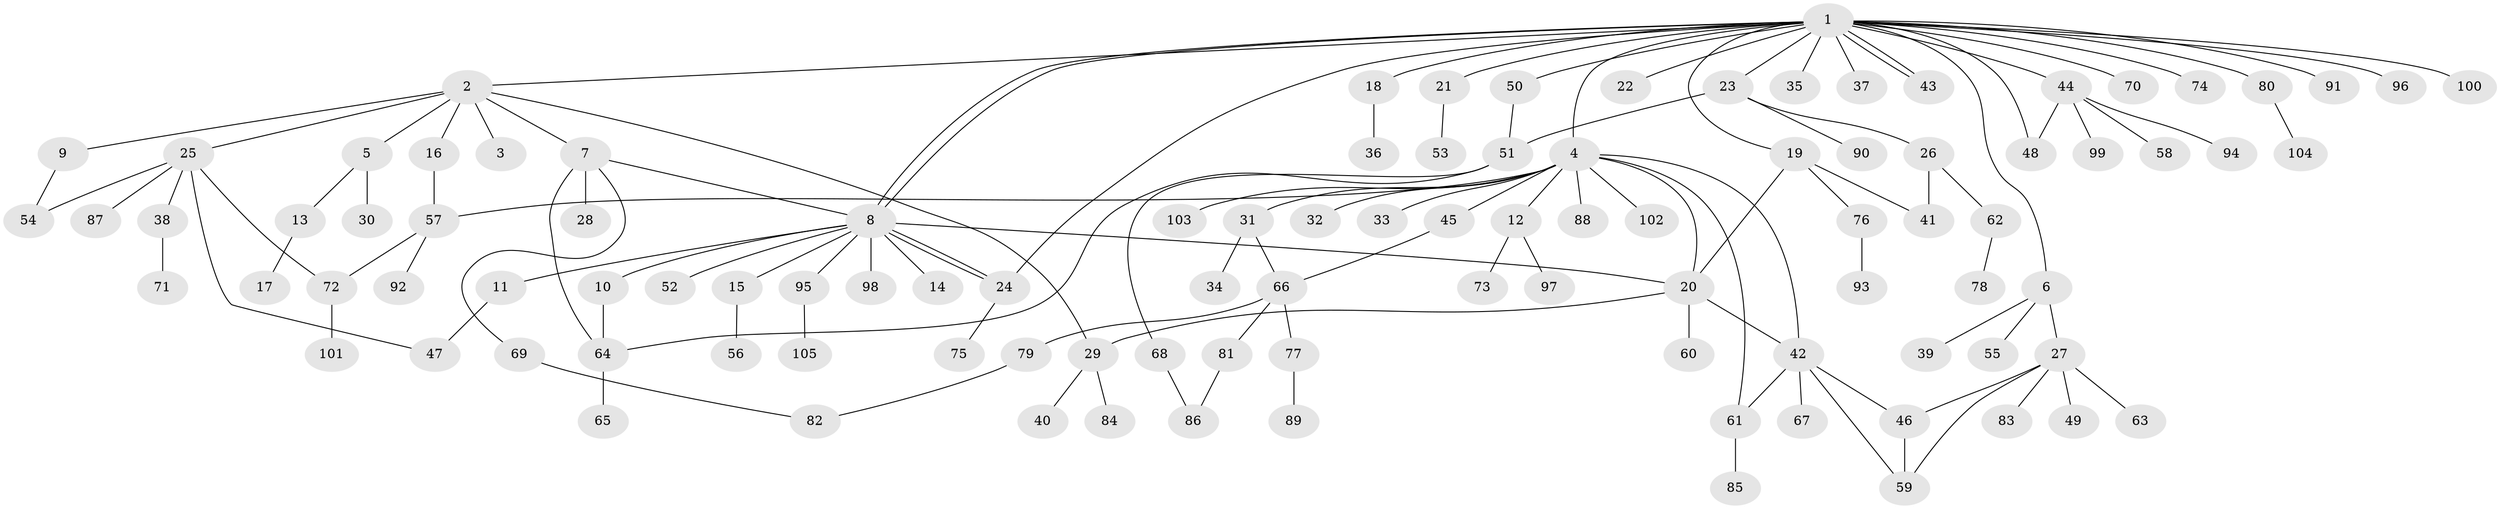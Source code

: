 // Generated by graph-tools (version 1.1) at 2025/14/03/09/25 04:14:35]
// undirected, 105 vertices, 129 edges
graph export_dot {
graph [start="1"]
  node [color=gray90,style=filled];
  1;
  2;
  3;
  4;
  5;
  6;
  7;
  8;
  9;
  10;
  11;
  12;
  13;
  14;
  15;
  16;
  17;
  18;
  19;
  20;
  21;
  22;
  23;
  24;
  25;
  26;
  27;
  28;
  29;
  30;
  31;
  32;
  33;
  34;
  35;
  36;
  37;
  38;
  39;
  40;
  41;
  42;
  43;
  44;
  45;
  46;
  47;
  48;
  49;
  50;
  51;
  52;
  53;
  54;
  55;
  56;
  57;
  58;
  59;
  60;
  61;
  62;
  63;
  64;
  65;
  66;
  67;
  68;
  69;
  70;
  71;
  72;
  73;
  74;
  75;
  76;
  77;
  78;
  79;
  80;
  81;
  82;
  83;
  84;
  85;
  86;
  87;
  88;
  89;
  90;
  91;
  92;
  93;
  94;
  95;
  96;
  97;
  98;
  99;
  100;
  101;
  102;
  103;
  104;
  105;
  1 -- 2;
  1 -- 4;
  1 -- 6;
  1 -- 8;
  1 -- 8;
  1 -- 18;
  1 -- 19;
  1 -- 21;
  1 -- 22;
  1 -- 23;
  1 -- 24;
  1 -- 35;
  1 -- 37;
  1 -- 43;
  1 -- 43;
  1 -- 44;
  1 -- 48;
  1 -- 50;
  1 -- 70;
  1 -- 74;
  1 -- 80;
  1 -- 91;
  1 -- 96;
  1 -- 100;
  2 -- 3;
  2 -- 5;
  2 -- 7;
  2 -- 9;
  2 -- 16;
  2 -- 25;
  2 -- 29;
  4 -- 12;
  4 -- 20;
  4 -- 31;
  4 -- 32;
  4 -- 33;
  4 -- 42;
  4 -- 45;
  4 -- 57;
  4 -- 61;
  4 -- 88;
  4 -- 102;
  4 -- 103;
  5 -- 13;
  5 -- 30;
  6 -- 27;
  6 -- 39;
  6 -- 55;
  7 -- 8;
  7 -- 28;
  7 -- 64;
  7 -- 69;
  8 -- 10;
  8 -- 11;
  8 -- 14;
  8 -- 15;
  8 -- 20;
  8 -- 24;
  8 -- 24;
  8 -- 52;
  8 -- 95;
  8 -- 98;
  9 -- 54;
  10 -- 64;
  11 -- 47;
  12 -- 73;
  12 -- 97;
  13 -- 17;
  15 -- 56;
  16 -- 57;
  18 -- 36;
  19 -- 20;
  19 -- 41;
  19 -- 76;
  20 -- 29;
  20 -- 42;
  20 -- 60;
  21 -- 53;
  23 -- 26;
  23 -- 51;
  23 -- 90;
  24 -- 75;
  25 -- 38;
  25 -- 47;
  25 -- 54;
  25 -- 72;
  25 -- 87;
  26 -- 41;
  26 -- 62;
  27 -- 46;
  27 -- 49;
  27 -- 59;
  27 -- 63;
  27 -- 83;
  29 -- 40;
  29 -- 84;
  31 -- 34;
  31 -- 66;
  38 -- 71;
  42 -- 46;
  42 -- 59;
  42 -- 61;
  42 -- 67;
  44 -- 48;
  44 -- 58;
  44 -- 94;
  44 -- 99;
  45 -- 66;
  46 -- 59;
  50 -- 51;
  51 -- 64;
  51 -- 68;
  57 -- 72;
  57 -- 92;
  61 -- 85;
  62 -- 78;
  64 -- 65;
  66 -- 77;
  66 -- 79;
  66 -- 81;
  68 -- 86;
  69 -- 82;
  72 -- 101;
  76 -- 93;
  77 -- 89;
  79 -- 82;
  80 -- 104;
  81 -- 86;
  95 -- 105;
}
